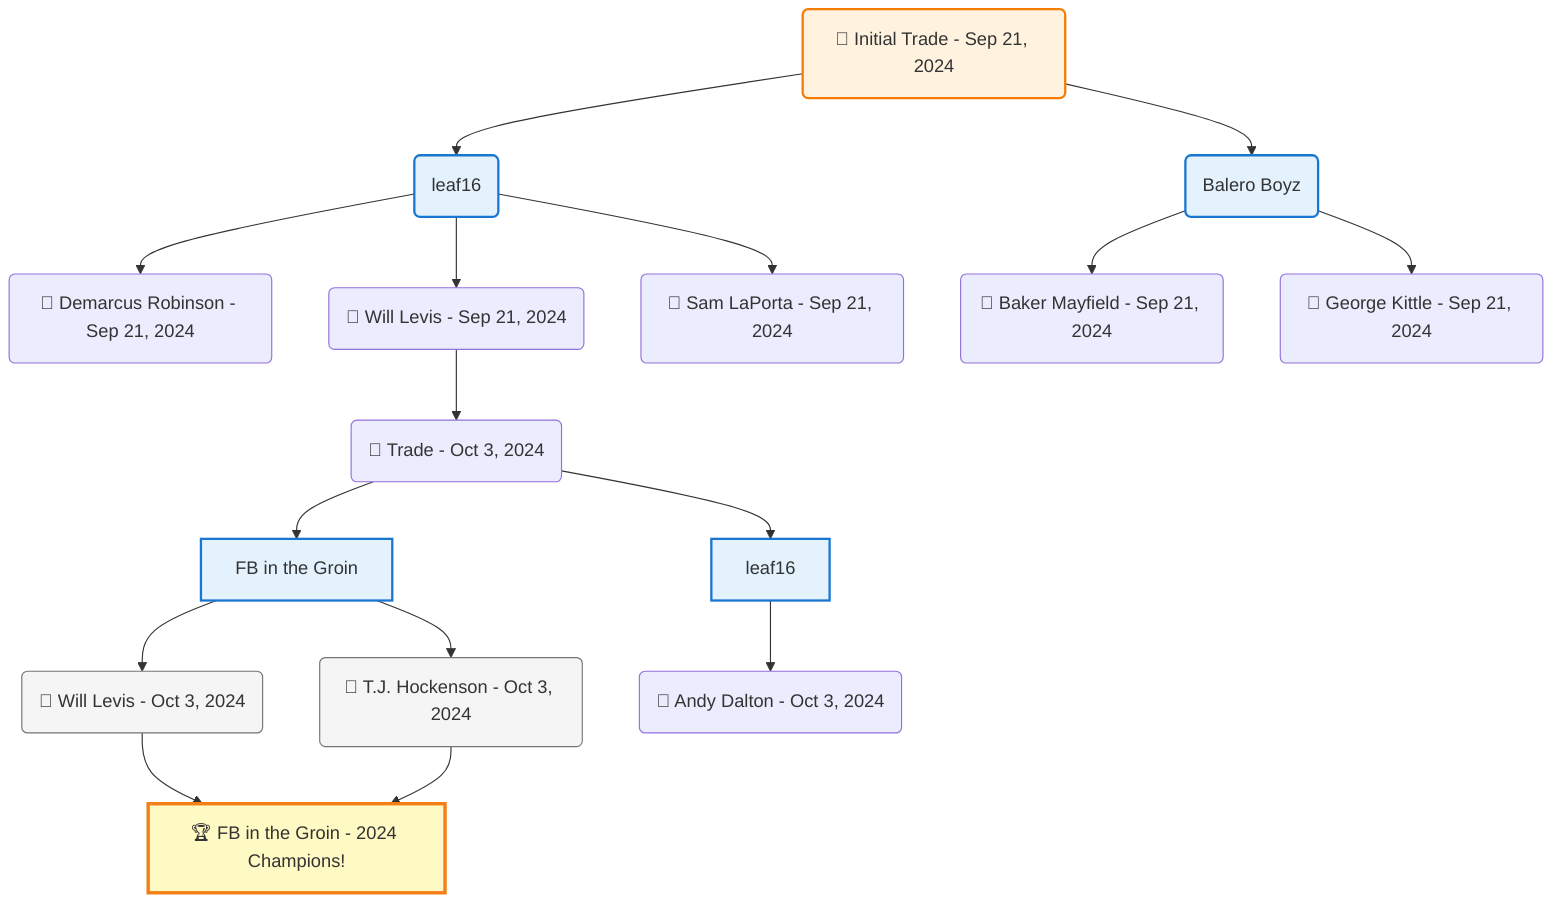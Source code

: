 flowchart TD

    TRADE_MAIN("🔄 Initial Trade - Sep 21, 2024")
    TEAM_1("leaf16")
    TEAM_2("Balero Boyz")
    NODE_31bc94fc-885d-4b96-a3e8-009981e2b374("🔄 Demarcus Robinson - Sep 21, 2024")
    NODE_801f72a8-20fb-4d83-a6a8-35d7c1c37417("🔄 Will Levis - Sep 21, 2024")
    TRADE_2b4a01ee-7b58-438b-81fc-a627fbe67457_3("🔄 Trade - Oct 3, 2024")
    TEAM_f483ecf1-cd17-4991-854b-e52dfc957b45_4["FB in the Groin"]
    NODE_e2907b17-adfb-4c09-adb0-2782040aee2b("🔄 Will Levis - Oct 3, 2024")
    CHAMP_f483ecf1-cd17-4991-854b-e52dfc957b45_2024["🏆 FB in the Groin - 2024 Champions!"]
    NODE_1b8dd640-21fc-42b1-9108-3d999c90067f("🔄 T.J. Hockenson - Oct 3, 2024")
    TEAM_66fb98f4-89a7-45f9-893a-b41d71e6249d_5["leaf16"]
    NODE_83daa455-0c86-4f49-a0a0-f3440d4f75c9("🔄 Andy Dalton - Oct 3, 2024")
    NODE_fd314efd-f34b-4a8b-ac7a-5a7a10b7fce3("🔄 Sam LaPorta - Sep 21, 2024")
    NODE_03a1a7af-d13d-43f4-885c-bf316c184d41("🔄 Baker Mayfield - Sep 21, 2024")
    NODE_f3eb338e-4fa1-425f-9223-c15304171ea8("🔄 George Kittle - Sep 21, 2024")

    TRADE_MAIN --> TEAM_1
    TRADE_MAIN --> TEAM_2
    TEAM_1 --> NODE_31bc94fc-885d-4b96-a3e8-009981e2b374
    TEAM_1 --> NODE_801f72a8-20fb-4d83-a6a8-35d7c1c37417
    NODE_801f72a8-20fb-4d83-a6a8-35d7c1c37417 --> TRADE_2b4a01ee-7b58-438b-81fc-a627fbe67457_3
    TRADE_2b4a01ee-7b58-438b-81fc-a627fbe67457_3 --> TEAM_f483ecf1-cd17-4991-854b-e52dfc957b45_4
    TEAM_f483ecf1-cd17-4991-854b-e52dfc957b45_4 --> NODE_e2907b17-adfb-4c09-adb0-2782040aee2b
    NODE_e2907b17-adfb-4c09-adb0-2782040aee2b --> CHAMP_f483ecf1-cd17-4991-854b-e52dfc957b45_2024
    TEAM_f483ecf1-cd17-4991-854b-e52dfc957b45_4 --> NODE_1b8dd640-21fc-42b1-9108-3d999c90067f
    NODE_1b8dd640-21fc-42b1-9108-3d999c90067f --> CHAMP_f483ecf1-cd17-4991-854b-e52dfc957b45_2024
    TRADE_2b4a01ee-7b58-438b-81fc-a627fbe67457_3 --> TEAM_66fb98f4-89a7-45f9-893a-b41d71e6249d_5
    TEAM_66fb98f4-89a7-45f9-893a-b41d71e6249d_5 --> NODE_83daa455-0c86-4f49-a0a0-f3440d4f75c9
    TEAM_1 --> NODE_fd314efd-f34b-4a8b-ac7a-5a7a10b7fce3
    TEAM_2 --> NODE_03a1a7af-d13d-43f4-885c-bf316c184d41
    TEAM_2 --> NODE_f3eb338e-4fa1-425f-9223-c15304171ea8

    %% Node styling
    classDef teamNode fill:#e3f2fd,stroke:#1976d2,stroke-width:2px
    classDef tradeNode fill:#fff3e0,stroke:#f57c00,stroke-width:2px
    classDef playerNode fill:#f3e5f5,stroke:#7b1fa2,stroke-width:1px
    classDef nonRootPlayerNode fill:#f5f5f5,stroke:#757575,stroke-width:1px
    classDef endNode fill:#ffebee,stroke:#c62828,stroke-width:2px
    classDef waiverNode fill:#e8f5e8,stroke:#388e3c,stroke-width:2px
    classDef championshipNode fill:#fff9c4,stroke:#f57f17,stroke-width:3px

    class TEAM_1,TEAM_2,TEAM_f483ecf1-cd17-4991-854b-e52dfc957b45_4,TEAM_66fb98f4-89a7-45f9-893a-b41d71e6249d_5 teamNode
    class CHAMP_f483ecf1-cd17-4991-854b-e52dfc957b45_2024 championshipNode
    class NODE_e2907b17-adfb-4c09-adb0-2782040aee2b,NODE_1b8dd640-21fc-42b1-9108-3d999c90067f nonRootPlayerNode
    class TRADE_MAIN tradeNode